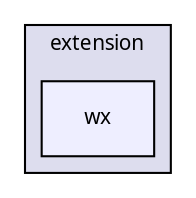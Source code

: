 digraph "Solution/Solution/Alicorn/include/alicorn/extension/wx" {
  compound=true
  node [ fontsize="10", fontname="Verdana"];
  edge [ labelfontsize="10", labelfontname="Verdana"];
  subgraph clusterdir_c8af8c1795fb375da0dcf926b8c75dc1 {
    graph [ bgcolor="#ddddee", pencolor="black", label="extension" fontname="Verdana", fontsize="10", URL="dir_c8af8c1795fb375da0dcf926b8c75dc1.html"]
  dir_ca288751250a01e988964118a96c4add [shape=box, label="wx", style="filled", fillcolor="#eeeeff", pencolor="black", URL="dir_ca288751250a01e988964118a96c4add.html"];
  }
}
